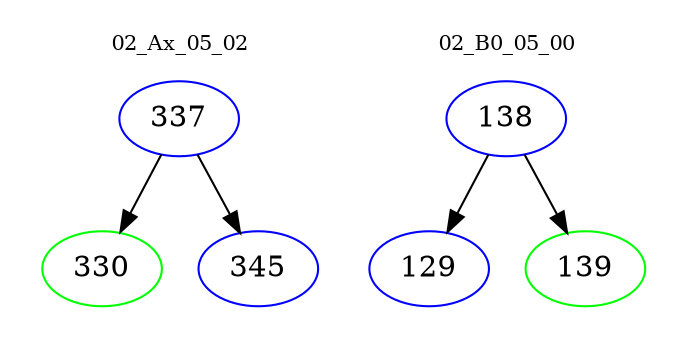 digraph{
subgraph cluster_0 {
color = white
label = "02_Ax_05_02";
fontsize=10;
T0_337 [label="337", color="blue"]
T0_337 -> T0_330 [color="black"]
T0_330 [label="330", color="green"]
T0_337 -> T0_345 [color="black"]
T0_345 [label="345", color="blue"]
}
subgraph cluster_1 {
color = white
label = "02_B0_05_00";
fontsize=10;
T1_138 [label="138", color="blue"]
T1_138 -> T1_129 [color="black"]
T1_129 [label="129", color="blue"]
T1_138 -> T1_139 [color="black"]
T1_139 [label="139", color="green"]
}
}
